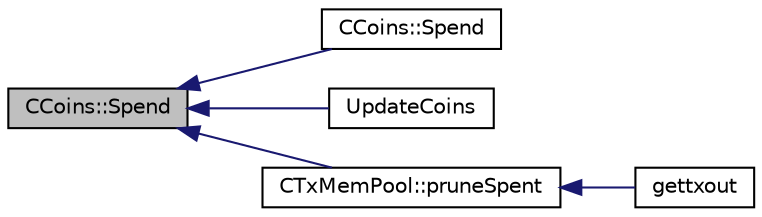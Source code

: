 digraph "CCoins::Spend"
{
  edge [fontname="Helvetica",fontsize="10",labelfontname="Helvetica",labelfontsize="10"];
  node [fontname="Helvetica",fontsize="10",shape=record];
  rankdir="LR";
  Node85 [label="CCoins::Spend",height=0.2,width=0.4,color="black", fillcolor="grey75", style="filled", fontcolor="black"];
  Node85 -> Node86 [dir="back",color="midnightblue",fontsize="10",style="solid",fontname="Helvetica"];
  Node86 [label="CCoins::Spend",height=0.2,width=0.4,color="black", fillcolor="white", style="filled",URL="$class_c_coins.html#a99210076cac4b1ac521a532d3b5df182",tooltip="mark a vout spent "];
  Node85 -> Node87 [dir="back",color="midnightblue",fontsize="10",style="solid",fontname="Helvetica"];
  Node87 [label="UpdateCoins",height=0.2,width=0.4,color="black", fillcolor="white", style="filled",URL="$main_8h.html#acb54672aa2ce74f5068a5cf660432b67",tooltip="Apply the effects of this transaction on the UTXO set represented by view. "];
  Node85 -> Node88 [dir="back",color="midnightblue",fontsize="10",style="solid",fontname="Helvetica"];
  Node88 [label="CTxMemPool::pruneSpent",height=0.2,width=0.4,color="black", fillcolor="white", style="filled",URL="$class_c_tx_mem_pool.html#ad6142b7cd3a58dae6cdaf03551c2f989"];
  Node88 -> Node89 [dir="back",color="midnightblue",fontsize="10",style="solid",fontname="Helvetica"];
  Node89 [label="gettxout",height=0.2,width=0.4,color="black", fillcolor="white", style="filled",URL="$rpcblockchain_8cpp.html#a1982f7877ed6e83102671c67c4ec6450"];
}
